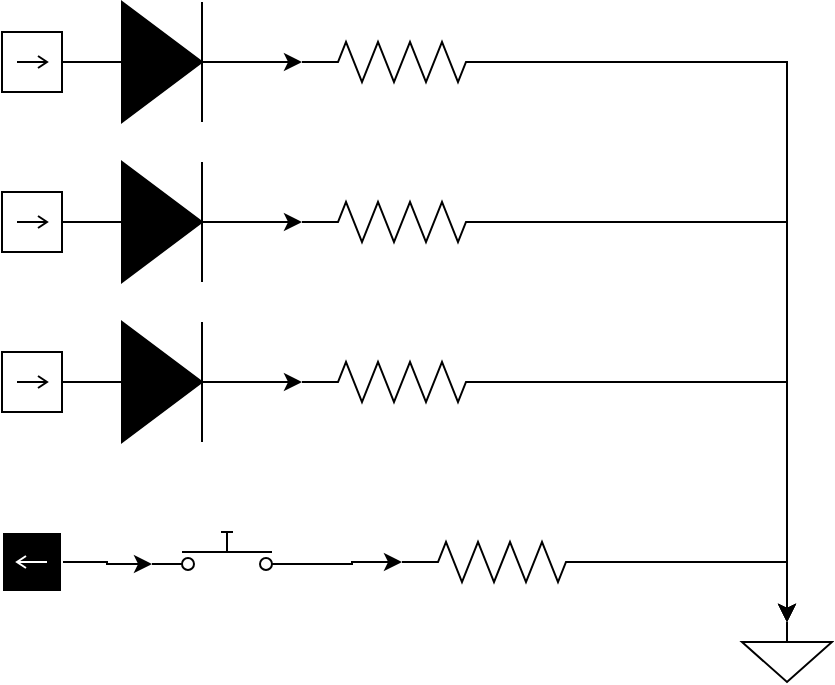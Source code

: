 <mxfile version="20.2.7" type="github">
  <diagram id="X7v_FT4uCcq_Nn4EWgaO" name="Page-1">
    <mxGraphModel dx="1422" dy="754" grid="1" gridSize="10" guides="1" tooltips="1" connect="1" arrows="1" fold="1" page="1" pageScale="1" pageWidth="850" pageHeight="1100" math="0" shadow="0">
      <root>
        <mxCell id="0" />
        <mxCell id="1" parent="0" />
        <mxCell id="0fAYchpyf54ZYwMvFwt7-5" style="edgeStyle=orthogonalEdgeStyle;rounded=0;orthogonalLoop=1;jettySize=auto;html=1;exitX=1;exitY=0.5;exitDx=0;exitDy=0;exitPerimeter=0;entryX=1;entryY=0.5;entryDx=0;entryDy=0;entryPerimeter=0;" edge="1" parent="1" source="0fAYchpyf54ZYwMvFwt7-1" target="0fAYchpyf54ZYwMvFwt7-4">
          <mxGeometry relative="1" as="geometry" />
        </mxCell>
        <mxCell id="0fAYchpyf54ZYwMvFwt7-1" value="" style="pointerEvents=1;fillColor=strokeColor;verticalLabelPosition=bottom;shadow=0;dashed=0;align=center;html=1;verticalAlign=top;shape=mxgraph.electrical.diodes.diode;" vertex="1" parent="1">
          <mxGeometry x="120" y="130" width="100" height="60" as="geometry" />
        </mxCell>
        <mxCell id="0fAYchpyf54ZYwMvFwt7-2" value="" style="shape=mxgraph.uml25.inputPin;html=1;points=[[0,0.5],[1,0.5]];flipH=1;" vertex="1" parent="1">
          <mxGeometry x="90" y="145" width="30" height="30" as="geometry" />
        </mxCell>
        <mxCell id="0fAYchpyf54ZYwMvFwt7-7" style="edgeStyle=orthogonalEdgeStyle;rounded=0;orthogonalLoop=1;jettySize=auto;html=1;exitX=0;exitY=0.5;exitDx=0;exitDy=0;exitPerimeter=0;entryX=0.5;entryY=0;entryDx=0;entryDy=0;entryPerimeter=0;" edge="1" parent="1" source="0fAYchpyf54ZYwMvFwt7-4" target="0fAYchpyf54ZYwMvFwt7-23">
          <mxGeometry relative="1" as="geometry">
            <mxPoint x="370" y="160" as="targetPoint" />
          </mxGeometry>
        </mxCell>
        <mxCell id="0fAYchpyf54ZYwMvFwt7-4" value="" style="pointerEvents=1;verticalLabelPosition=bottom;shadow=0;dashed=0;align=center;html=1;verticalAlign=top;shape=mxgraph.electrical.resistors.resistor_2;direction=west;" vertex="1" parent="1">
          <mxGeometry x="240" y="150" width="100" height="20" as="geometry" />
        </mxCell>
        <mxCell id="0fAYchpyf54ZYwMvFwt7-8" style="edgeStyle=orthogonalEdgeStyle;rounded=0;orthogonalLoop=1;jettySize=auto;html=1;exitX=1;exitY=0.5;exitDx=0;exitDy=0;exitPerimeter=0;entryX=1;entryY=0.5;entryDx=0;entryDy=0;entryPerimeter=0;" edge="1" parent="1" source="0fAYchpyf54ZYwMvFwt7-9" target="0fAYchpyf54ZYwMvFwt7-12">
          <mxGeometry relative="1" as="geometry" />
        </mxCell>
        <mxCell id="0fAYchpyf54ZYwMvFwt7-9" value="" style="pointerEvents=1;fillColor=strokeColor;verticalLabelPosition=bottom;shadow=0;dashed=0;align=center;html=1;verticalAlign=top;shape=mxgraph.electrical.diodes.diode;" vertex="1" parent="1">
          <mxGeometry x="120" y="210" width="100" height="60" as="geometry" />
        </mxCell>
        <mxCell id="0fAYchpyf54ZYwMvFwt7-10" value="" style="shape=mxgraph.uml25.inputPin;html=1;points=[[0,0.5],[1,0.5]];flipH=1;" vertex="1" parent="1">
          <mxGeometry x="90" y="225" width="30" height="30" as="geometry" />
        </mxCell>
        <mxCell id="0fAYchpyf54ZYwMvFwt7-11" style="edgeStyle=orthogonalEdgeStyle;rounded=0;orthogonalLoop=1;jettySize=auto;html=1;exitX=0;exitY=0.5;exitDx=0;exitDy=0;exitPerimeter=0;entryX=0.5;entryY=0;entryDx=0;entryDy=0;entryPerimeter=0;" edge="1" parent="1" source="0fAYchpyf54ZYwMvFwt7-12" target="0fAYchpyf54ZYwMvFwt7-23">
          <mxGeometry relative="1" as="geometry">
            <mxPoint x="370" y="240" as="targetPoint" />
          </mxGeometry>
        </mxCell>
        <mxCell id="0fAYchpyf54ZYwMvFwt7-12" value="" style="pointerEvents=1;verticalLabelPosition=bottom;shadow=0;dashed=0;align=center;html=1;verticalAlign=top;shape=mxgraph.electrical.resistors.resistor_2;direction=west;" vertex="1" parent="1">
          <mxGeometry x="240" y="230" width="100" height="20" as="geometry" />
        </mxCell>
        <mxCell id="0fAYchpyf54ZYwMvFwt7-13" style="edgeStyle=orthogonalEdgeStyle;rounded=0;orthogonalLoop=1;jettySize=auto;html=1;exitX=1;exitY=0.5;exitDx=0;exitDy=0;exitPerimeter=0;entryX=1;entryY=0.5;entryDx=0;entryDy=0;entryPerimeter=0;" edge="1" parent="1" source="0fAYchpyf54ZYwMvFwt7-14" target="0fAYchpyf54ZYwMvFwt7-17">
          <mxGeometry relative="1" as="geometry" />
        </mxCell>
        <mxCell id="0fAYchpyf54ZYwMvFwt7-14" value="" style="pointerEvents=1;fillColor=strokeColor;verticalLabelPosition=bottom;shadow=0;dashed=0;align=center;html=1;verticalAlign=top;shape=mxgraph.electrical.diodes.diode;" vertex="1" parent="1">
          <mxGeometry x="120" y="290" width="100" height="60" as="geometry" />
        </mxCell>
        <mxCell id="0fAYchpyf54ZYwMvFwt7-15" value="" style="shape=mxgraph.uml25.inputPin;html=1;points=[[0,0.5],[1,0.5]];flipH=1;" vertex="1" parent="1">
          <mxGeometry x="90" y="305" width="30" height="30" as="geometry" />
        </mxCell>
        <mxCell id="0fAYchpyf54ZYwMvFwt7-16" style="edgeStyle=orthogonalEdgeStyle;rounded=0;orthogonalLoop=1;jettySize=auto;html=1;exitX=0;exitY=0.5;exitDx=0;exitDy=0;exitPerimeter=0;entryX=0.5;entryY=0;entryDx=0;entryDy=0;entryPerimeter=0;" edge="1" parent="1" source="0fAYchpyf54ZYwMvFwt7-17" target="0fAYchpyf54ZYwMvFwt7-23">
          <mxGeometry relative="1" as="geometry">
            <mxPoint x="370" y="320" as="targetPoint" />
          </mxGeometry>
        </mxCell>
        <mxCell id="0fAYchpyf54ZYwMvFwt7-17" value="" style="pointerEvents=1;verticalLabelPosition=bottom;shadow=0;dashed=0;align=center;html=1;verticalAlign=top;shape=mxgraph.electrical.resistors.resistor_2;direction=west;" vertex="1" parent="1">
          <mxGeometry x="240" y="310" width="100" height="20" as="geometry" />
        </mxCell>
        <mxCell id="0fAYchpyf54ZYwMvFwt7-22" style="edgeStyle=orthogonalEdgeStyle;rounded=0;orthogonalLoop=1;jettySize=auto;html=1;exitX=1;exitY=0.8;exitDx=0;exitDy=0;entryX=0;entryY=0.5;entryDx=0;entryDy=0;entryPerimeter=0;" edge="1" parent="1" source="0fAYchpyf54ZYwMvFwt7-18" target="0fAYchpyf54ZYwMvFwt7-21">
          <mxGeometry relative="1" as="geometry" />
        </mxCell>
        <mxCell id="0fAYchpyf54ZYwMvFwt7-18" value="" style="shape=mxgraph.electrical.electro-mechanical.pushbutton;aspect=fixed;elSwitchState=off;" vertex="1" parent="1">
          <mxGeometry x="165" y="395" width="75" height="20" as="geometry" />
        </mxCell>
        <mxCell id="0fAYchpyf54ZYwMvFwt7-20" style="edgeStyle=orthogonalEdgeStyle;rounded=0;orthogonalLoop=1;jettySize=auto;html=1;exitX=1;exitY=0.5;exitDx=0;exitDy=0;entryX=0;entryY=0.8;entryDx=0;entryDy=0;" edge="1" parent="1" source="0fAYchpyf54ZYwMvFwt7-19" target="0fAYchpyf54ZYwMvFwt7-18">
          <mxGeometry relative="1" as="geometry" />
        </mxCell>
        <mxCell id="0fAYchpyf54ZYwMvFwt7-19" value="" style="shape=mxgraph.uml25.inputPin;html=1;points=[[0,0.5],[1,0.5]];strokeColor=#ffffff;fillColor=#000000;" vertex="1" parent="1">
          <mxGeometry x="90" y="395" width="30" height="30" as="geometry" />
        </mxCell>
        <mxCell id="0fAYchpyf54ZYwMvFwt7-24" style="edgeStyle=orthogonalEdgeStyle;rounded=0;orthogonalLoop=1;jettySize=auto;html=1;exitX=1;exitY=0.5;exitDx=0;exitDy=0;exitPerimeter=0;" edge="1" parent="1" source="0fAYchpyf54ZYwMvFwt7-21" target="0fAYchpyf54ZYwMvFwt7-23">
          <mxGeometry relative="1" as="geometry" />
        </mxCell>
        <mxCell id="0fAYchpyf54ZYwMvFwt7-21" value="" style="pointerEvents=1;verticalLabelPosition=bottom;shadow=0;dashed=0;align=center;html=1;verticalAlign=top;shape=mxgraph.electrical.resistors.resistor_2;" vertex="1" parent="1">
          <mxGeometry x="290" y="400" width="100" height="20" as="geometry" />
        </mxCell>
        <mxCell id="0fAYchpyf54ZYwMvFwt7-23" value="" style="pointerEvents=1;verticalLabelPosition=bottom;shadow=0;dashed=0;align=center;html=1;verticalAlign=top;shape=mxgraph.electrical.signal_sources.signal_ground;" vertex="1" parent="1">
          <mxGeometry x="460" y="440" width="45" height="30" as="geometry" />
        </mxCell>
      </root>
    </mxGraphModel>
  </diagram>
</mxfile>
